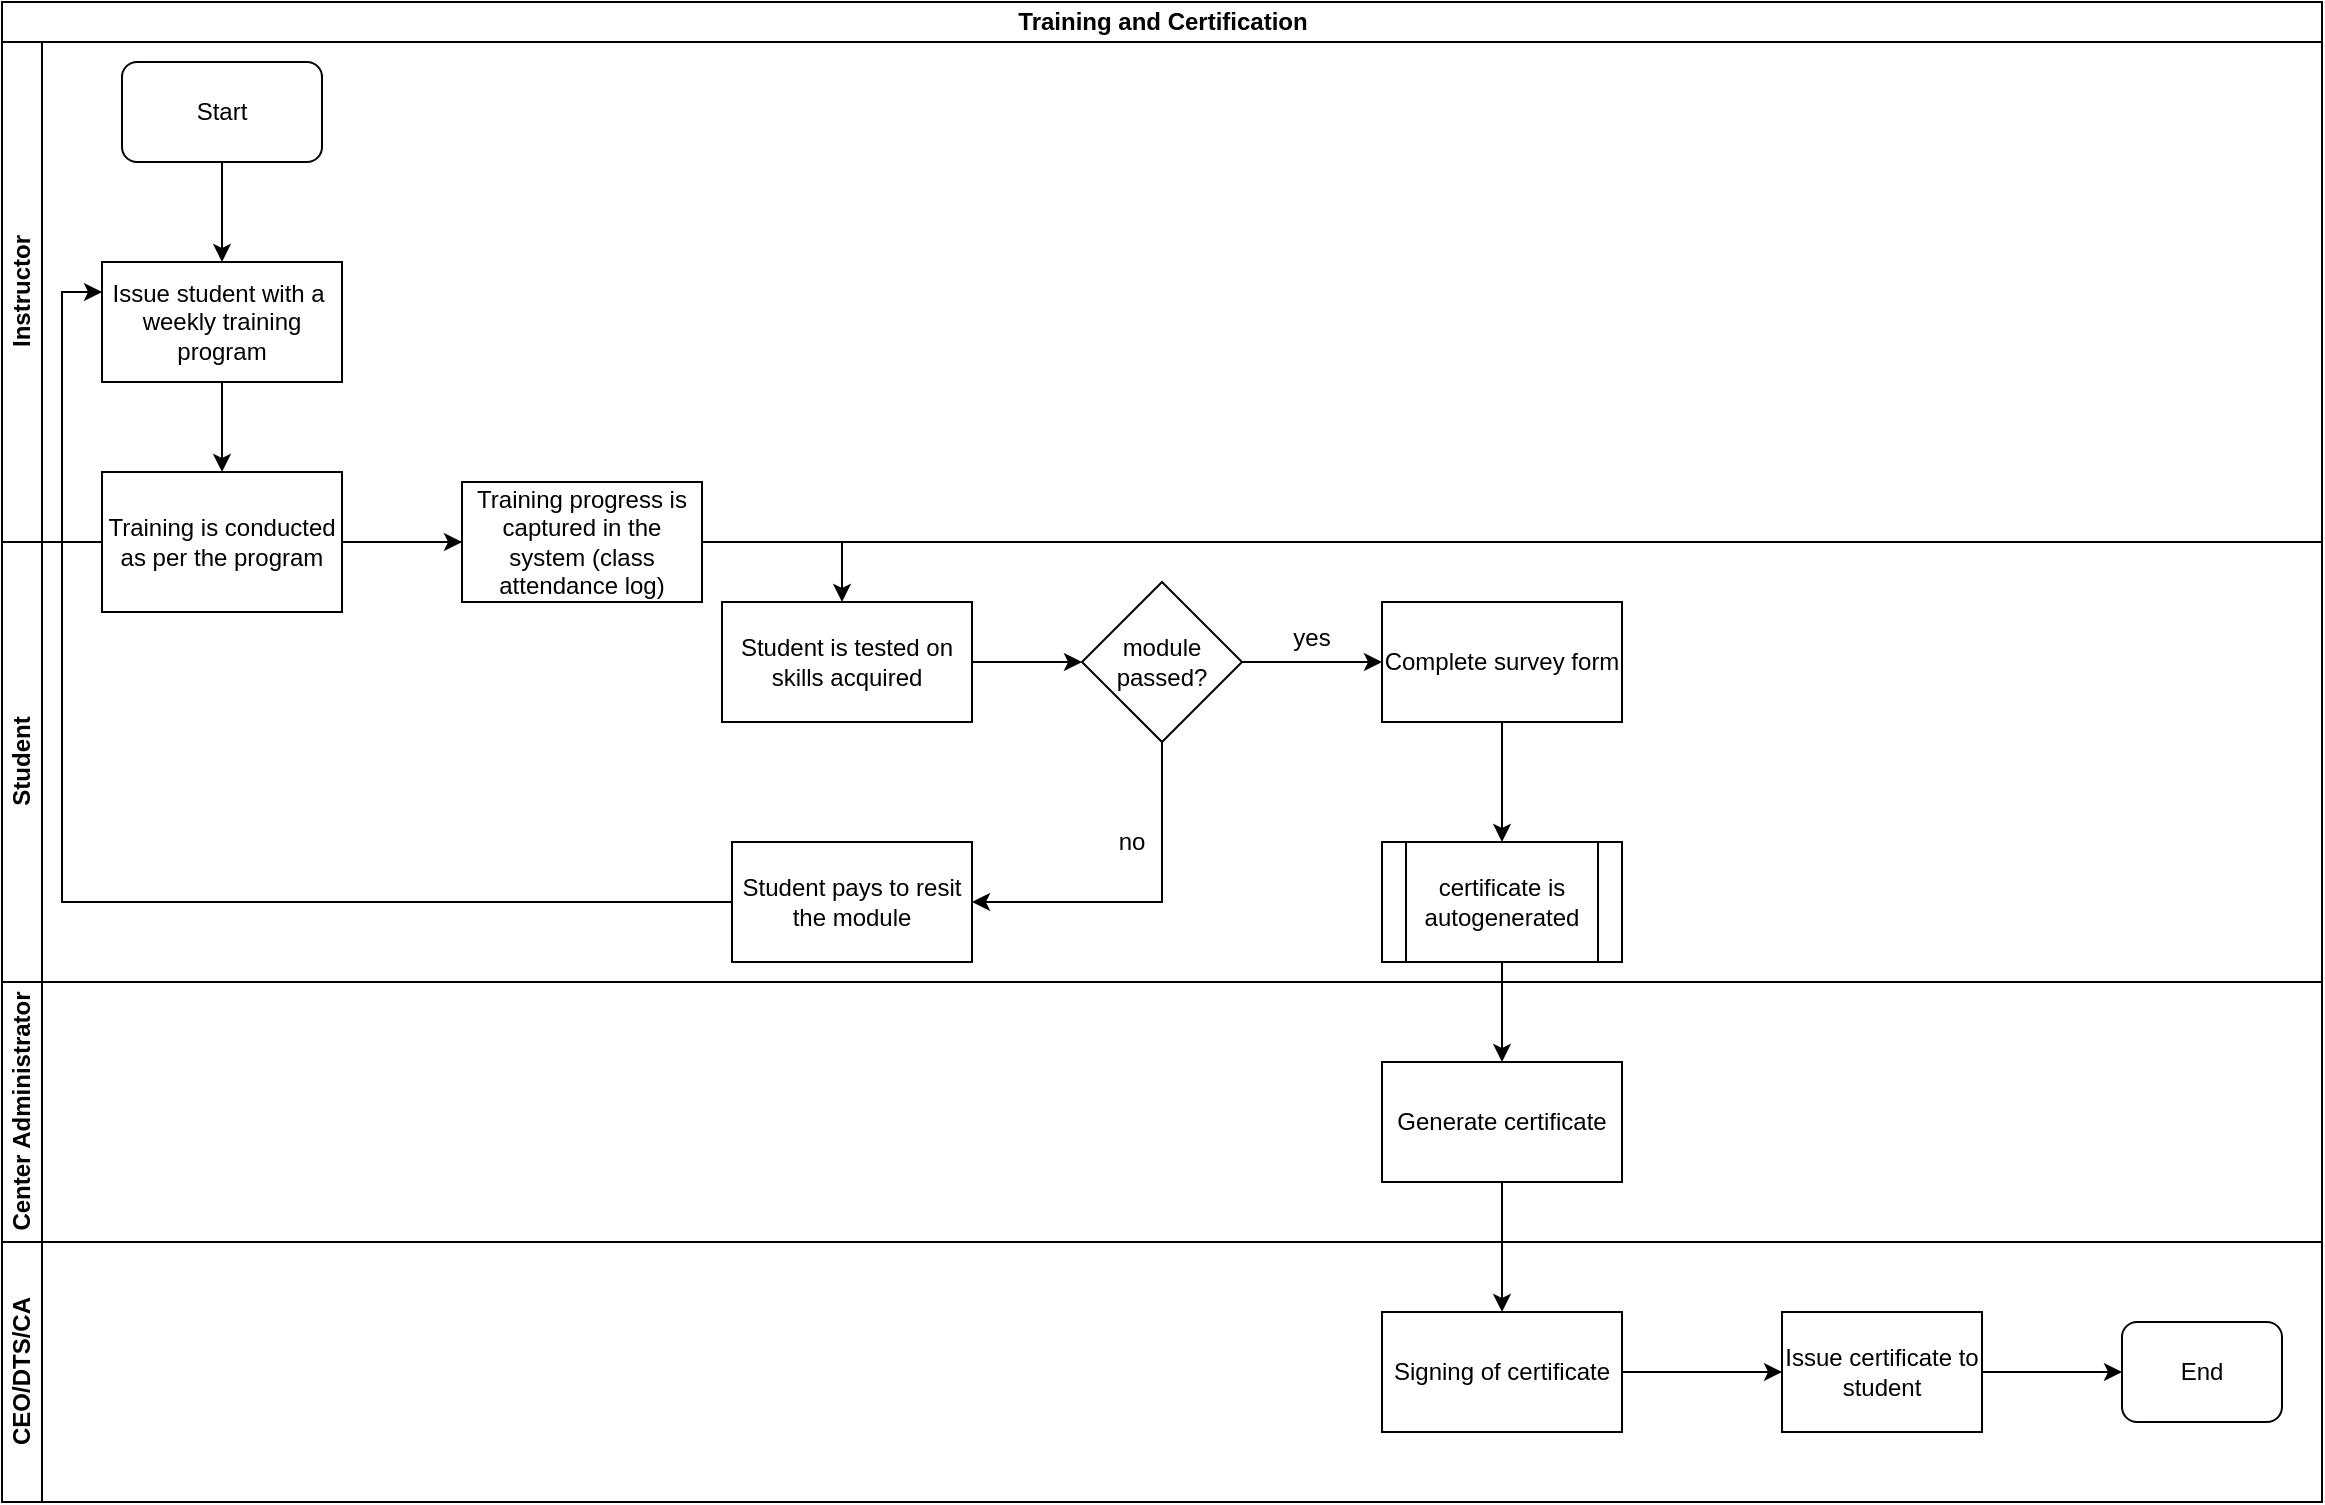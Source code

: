 <mxfile version="13.10.5" type="github">
  <diagram id="uGPZgziH7StoF2qraDm7" name="Page-1">
    <mxGraphModel dx="1038" dy="547" grid="1" gridSize="10" guides="1" tooltips="1" connect="1" arrows="1" fold="1" page="1" pageScale="1" pageWidth="1169" pageHeight="827" math="0" shadow="0">
      <root>
        <mxCell id="0" />
        <mxCell id="1" parent="0" />
        <mxCell id="TOX-AXd9uwdbG_oPJI73-1" value="Training and Certification" style="swimlane;html=1;childLayout=stackLayout;resizeParent=1;resizeParentMax=0;horizontal=1;startSize=20;horizontalStack=0;" vertex="1" parent="1">
          <mxGeometry y="10" width="1160" height="750" as="geometry" />
        </mxCell>
        <mxCell id="TOX-AXd9uwdbG_oPJI73-10" value="" style="edgeStyle=orthogonalEdgeStyle;rounded=0;orthogonalLoop=1;jettySize=auto;html=1;" edge="1" parent="TOX-AXd9uwdbG_oPJI73-1" source="TOX-AXd9uwdbG_oPJI73-8" target="TOX-AXd9uwdbG_oPJI73-9">
          <mxGeometry relative="1" as="geometry" />
        </mxCell>
        <mxCell id="TOX-AXd9uwdbG_oPJI73-2" value="Instructor" style="swimlane;html=1;startSize=20;horizontal=0;" vertex="1" parent="TOX-AXd9uwdbG_oPJI73-1">
          <mxGeometry y="20" width="1160" height="250" as="geometry" />
        </mxCell>
        <mxCell id="TOX-AXd9uwdbG_oPJI73-5" value="Start" style="rounded=1;whiteSpace=wrap;html=1;" vertex="1" parent="TOX-AXd9uwdbG_oPJI73-2">
          <mxGeometry x="60" y="10" width="100" height="50" as="geometry" />
        </mxCell>
        <mxCell id="TOX-AXd9uwdbG_oPJI73-8" value="Issue student with a&amp;nbsp; weekly training program" style="rounded=0;whiteSpace=wrap;html=1;" vertex="1" parent="TOX-AXd9uwdbG_oPJI73-2">
          <mxGeometry x="50" y="110" width="120" height="60" as="geometry" />
        </mxCell>
        <mxCell id="TOX-AXd9uwdbG_oPJI73-7" value="" style="edgeStyle=orthogonalEdgeStyle;rounded=0;orthogonalLoop=1;jettySize=auto;html=1;entryX=0.5;entryY=0;entryDx=0;entryDy=0;" edge="1" parent="TOX-AXd9uwdbG_oPJI73-2" source="TOX-AXd9uwdbG_oPJI73-5" target="TOX-AXd9uwdbG_oPJI73-8">
          <mxGeometry relative="1" as="geometry">
            <mxPoint x="110" y="135" as="targetPoint" />
          </mxGeometry>
        </mxCell>
        <mxCell id="TOX-AXd9uwdbG_oPJI73-3" value="Student" style="swimlane;html=1;startSize=20;horizontal=0;" vertex="1" parent="TOX-AXd9uwdbG_oPJI73-1">
          <mxGeometry y="270" width="1160" height="220" as="geometry" />
        </mxCell>
        <mxCell id="TOX-AXd9uwdbG_oPJI73-9" value="Training is conducted as per the program" style="whiteSpace=wrap;html=1;rounded=0;" vertex="1" parent="TOX-AXd9uwdbG_oPJI73-3">
          <mxGeometry x="50" y="-35" width="120" height="70" as="geometry" />
        </mxCell>
        <mxCell id="TOX-AXd9uwdbG_oPJI73-13" value="Student is tested on skills acquired" style="whiteSpace=wrap;html=1;rounded=0;" vertex="1" parent="TOX-AXd9uwdbG_oPJI73-3">
          <mxGeometry x="360" y="30" width="125" height="60" as="geometry" />
        </mxCell>
        <mxCell id="TOX-AXd9uwdbG_oPJI73-15" value="module passed?" style="rhombus;whiteSpace=wrap;html=1;rounded=0;" vertex="1" parent="TOX-AXd9uwdbG_oPJI73-3">
          <mxGeometry x="540" y="20" width="80" height="80" as="geometry" />
        </mxCell>
        <mxCell id="TOX-AXd9uwdbG_oPJI73-16" value="" style="edgeStyle=orthogonalEdgeStyle;rounded=0;orthogonalLoop=1;jettySize=auto;html=1;" edge="1" parent="TOX-AXd9uwdbG_oPJI73-3" source="TOX-AXd9uwdbG_oPJI73-13" target="TOX-AXd9uwdbG_oPJI73-15">
          <mxGeometry relative="1" as="geometry" />
        </mxCell>
        <mxCell id="TOX-AXd9uwdbG_oPJI73-19" value="yes" style="text;html=1;strokeColor=none;fillColor=none;align=center;verticalAlign=middle;whiteSpace=wrap;rounded=0;" vertex="1" parent="TOX-AXd9uwdbG_oPJI73-3">
          <mxGeometry x="635" y="38" width="40" height="20" as="geometry" />
        </mxCell>
        <mxCell id="TOX-AXd9uwdbG_oPJI73-17" value="Complete survey form" style="whiteSpace=wrap;html=1;rounded=0;" vertex="1" parent="TOX-AXd9uwdbG_oPJI73-3">
          <mxGeometry x="690" y="30" width="120" height="60" as="geometry" />
        </mxCell>
        <mxCell id="TOX-AXd9uwdbG_oPJI73-18" value="" style="edgeStyle=orthogonalEdgeStyle;rounded=0;orthogonalLoop=1;jettySize=auto;html=1;" edge="1" parent="TOX-AXd9uwdbG_oPJI73-3" source="TOX-AXd9uwdbG_oPJI73-15" target="TOX-AXd9uwdbG_oPJI73-17">
          <mxGeometry relative="1" as="geometry" />
        </mxCell>
        <mxCell id="TOX-AXd9uwdbG_oPJI73-21" value="" style="edgeStyle=orthogonalEdgeStyle;rounded=0;orthogonalLoop=1;jettySize=auto;html=1;entryX=0.5;entryY=0;entryDx=0;entryDy=0;" edge="1" parent="TOX-AXd9uwdbG_oPJI73-3" source="TOX-AXd9uwdbG_oPJI73-17" target="TOX-AXd9uwdbG_oPJI73-22">
          <mxGeometry relative="1" as="geometry">
            <mxPoint x="750" y="150" as="targetPoint" />
          </mxGeometry>
        </mxCell>
        <mxCell id="TOX-AXd9uwdbG_oPJI73-22" value="certificate is autogenerated" style="shape=process;whiteSpace=wrap;html=1;backgroundOutline=1;" vertex="1" parent="TOX-AXd9uwdbG_oPJI73-3">
          <mxGeometry x="690" y="150" width="120" height="60" as="geometry" />
        </mxCell>
        <mxCell id="TOX-AXd9uwdbG_oPJI73-34" value="Student pays to resit the module" style="whiteSpace=wrap;html=1;rounded=0;" vertex="1" parent="TOX-AXd9uwdbG_oPJI73-3">
          <mxGeometry x="365" y="150" width="120" height="60" as="geometry" />
        </mxCell>
        <mxCell id="TOX-AXd9uwdbG_oPJI73-35" value="" style="edgeStyle=orthogonalEdgeStyle;rounded=0;orthogonalLoop=1;jettySize=auto;html=1;" edge="1" parent="TOX-AXd9uwdbG_oPJI73-3" source="TOX-AXd9uwdbG_oPJI73-15" target="TOX-AXd9uwdbG_oPJI73-34">
          <mxGeometry relative="1" as="geometry">
            <Array as="points">
              <mxPoint x="580" y="180" />
            </Array>
          </mxGeometry>
        </mxCell>
        <mxCell id="TOX-AXd9uwdbG_oPJI73-38" value="no" style="text;html=1;strokeColor=none;fillColor=none;align=center;verticalAlign=middle;whiteSpace=wrap;rounded=0;" vertex="1" parent="TOX-AXd9uwdbG_oPJI73-3">
          <mxGeometry x="545" y="140" width="40" height="20" as="geometry" />
        </mxCell>
        <mxCell id="TOX-AXd9uwdbG_oPJI73-4" value="Center Administrator" style="swimlane;html=1;startSize=20;horizontal=0;" vertex="1" parent="TOX-AXd9uwdbG_oPJI73-1">
          <mxGeometry y="490" width="1160" height="130" as="geometry" />
        </mxCell>
        <mxCell id="TOX-AXd9uwdbG_oPJI73-23" value="Generate certificate" style="whiteSpace=wrap;html=1;" vertex="1" parent="TOX-AXd9uwdbG_oPJI73-4">
          <mxGeometry x="690" y="40" width="120" height="60" as="geometry" />
        </mxCell>
        <mxCell id="TOX-AXd9uwdbG_oPJI73-24" value="" style="edgeStyle=orthogonalEdgeStyle;rounded=0;orthogonalLoop=1;jettySize=auto;html=1;" edge="1" parent="TOX-AXd9uwdbG_oPJI73-1" source="TOX-AXd9uwdbG_oPJI73-22" target="TOX-AXd9uwdbG_oPJI73-23">
          <mxGeometry relative="1" as="geometry" />
        </mxCell>
        <mxCell id="TOX-AXd9uwdbG_oPJI73-25" value="CEO/DTS/CA" style="swimlane;html=1;startSize=20;horizontal=0;" vertex="1" parent="TOX-AXd9uwdbG_oPJI73-1">
          <mxGeometry y="620" width="1160" height="130" as="geometry" />
        </mxCell>
        <mxCell id="TOX-AXd9uwdbG_oPJI73-27" value="Signing of certificate" style="whiteSpace=wrap;html=1;" vertex="1" parent="TOX-AXd9uwdbG_oPJI73-25">
          <mxGeometry x="690" y="35" width="120" height="60" as="geometry" />
        </mxCell>
        <mxCell id="TOX-AXd9uwdbG_oPJI73-33" value="End" style="rounded=1;whiteSpace=wrap;html=1;" vertex="1" parent="TOX-AXd9uwdbG_oPJI73-25">
          <mxGeometry x="1060" y="40" width="80" height="50" as="geometry" />
        </mxCell>
        <mxCell id="TOX-AXd9uwdbG_oPJI73-28" value="" style="edgeStyle=orthogonalEdgeStyle;rounded=0;orthogonalLoop=1;jettySize=auto;html=1;" edge="1" parent="TOX-AXd9uwdbG_oPJI73-1" source="TOX-AXd9uwdbG_oPJI73-23" target="TOX-AXd9uwdbG_oPJI73-27">
          <mxGeometry relative="1" as="geometry" />
        </mxCell>
        <mxCell id="TOX-AXd9uwdbG_oPJI73-37" value="" style="edgeStyle=orthogonalEdgeStyle;rounded=0;orthogonalLoop=1;jettySize=auto;html=1;entryX=0;entryY=0.25;entryDx=0;entryDy=0;" edge="1" parent="TOX-AXd9uwdbG_oPJI73-1" source="TOX-AXd9uwdbG_oPJI73-34" target="TOX-AXd9uwdbG_oPJI73-8">
          <mxGeometry relative="1" as="geometry">
            <mxPoint x="285" y="450" as="targetPoint" />
          </mxGeometry>
        </mxCell>
        <mxCell id="TOX-AXd9uwdbG_oPJI73-11" value="Training progress is captured in the system (class attendance log)" style="whiteSpace=wrap;html=1;rounded=0;" vertex="1" parent="1">
          <mxGeometry x="230" y="250" width="120" height="60" as="geometry" />
        </mxCell>
        <mxCell id="TOX-AXd9uwdbG_oPJI73-12" value="" style="edgeStyle=orthogonalEdgeStyle;rounded=0;orthogonalLoop=1;jettySize=auto;html=1;" edge="1" parent="1" source="TOX-AXd9uwdbG_oPJI73-9" target="TOX-AXd9uwdbG_oPJI73-11">
          <mxGeometry relative="1" as="geometry" />
        </mxCell>
        <mxCell id="TOX-AXd9uwdbG_oPJI73-14" value="" style="edgeStyle=orthogonalEdgeStyle;rounded=0;orthogonalLoop=1;jettySize=auto;html=1;exitX=1;exitY=0.5;exitDx=0;exitDy=0;" edge="1" parent="1" source="TOX-AXd9uwdbG_oPJI73-11" target="TOX-AXd9uwdbG_oPJI73-13">
          <mxGeometry relative="1" as="geometry">
            <mxPoint x="320" y="390" as="sourcePoint" />
            <Array as="points">
              <mxPoint x="420" y="280" />
              <mxPoint x="420" y="350" />
            </Array>
          </mxGeometry>
        </mxCell>
        <mxCell id="TOX-AXd9uwdbG_oPJI73-32" value="" style="edgeStyle=orthogonalEdgeStyle;rounded=0;orthogonalLoop=1;jettySize=auto;html=1;entryX=0;entryY=0.5;entryDx=0;entryDy=0;" edge="1" parent="1" source="TOX-AXd9uwdbG_oPJI73-29" target="TOX-AXd9uwdbG_oPJI73-33">
          <mxGeometry relative="1" as="geometry">
            <mxPoint x="1050" y="695" as="targetPoint" />
          </mxGeometry>
        </mxCell>
        <mxCell id="TOX-AXd9uwdbG_oPJI73-29" value="Issue certificate to student" style="whiteSpace=wrap;html=1;" vertex="1" parent="1">
          <mxGeometry x="890" y="665" width="100" height="60" as="geometry" />
        </mxCell>
        <mxCell id="TOX-AXd9uwdbG_oPJI73-30" value="" style="edgeStyle=orthogonalEdgeStyle;rounded=0;orthogonalLoop=1;jettySize=auto;html=1;" edge="1" parent="1" source="TOX-AXd9uwdbG_oPJI73-27" target="TOX-AXd9uwdbG_oPJI73-29">
          <mxGeometry relative="1" as="geometry" />
        </mxCell>
      </root>
    </mxGraphModel>
  </diagram>
</mxfile>
